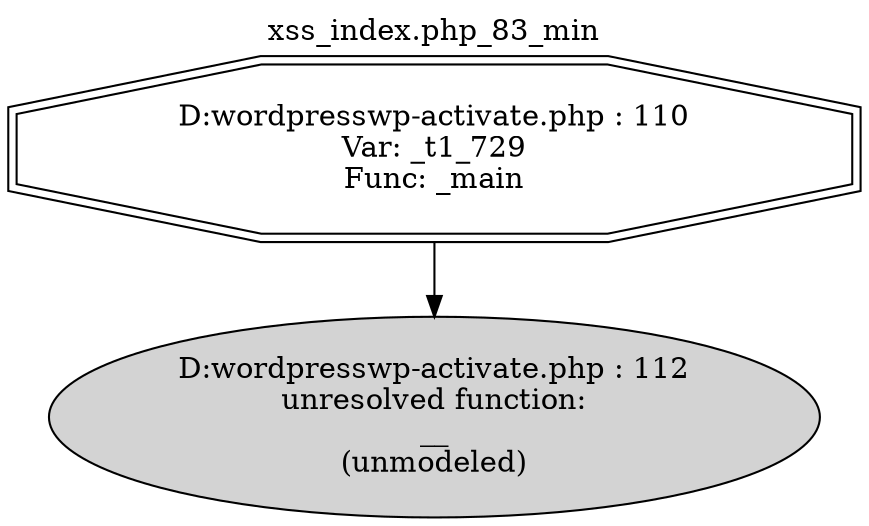 digraph cfg {
  label="xss_index.php_83_min";
  labelloc=t;
  n1 [shape=doubleoctagon, label="D:\wordpress\wp-activate.php : 110\nVar: _t1_729\nFunc: _main\n"];
  n2 [shape=ellipse, label="D:\wordpress\wp-activate.php : 112\nunresolved function:\n__\n(unmodeled)\n",style=filled];
  n1 -> n2;
}
